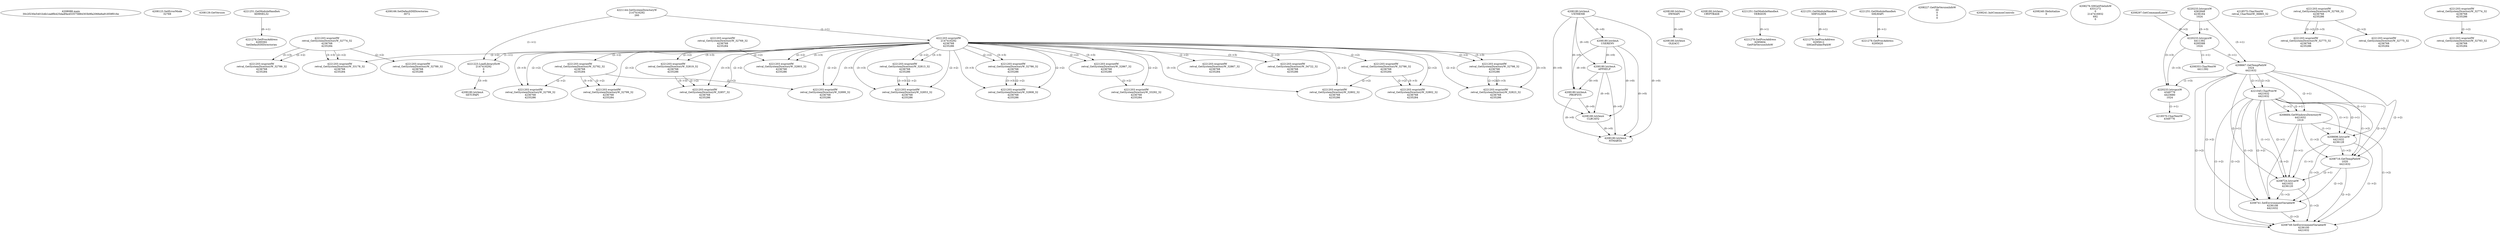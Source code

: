 // Global SCDG with merge call
digraph {
	0 [label="4208088.main
30c2f230e5401b4b1ea8fb425dadf4e453575884303b9fa2066e6a91859f016e"]
	1 [label="4208123.SetErrorMode
32769"]
	2 [label="4208129.GetVersion
"]
	3 [label="4221251.GetModuleHandleA
KERNEL32"]
	4 [label="4221278.GetProcAddress
6295592
SetDefaultDllDirectories"]
	3 -> 4 [label="(0-->1)"]
	5 [label="4208166.SetDefaultDllDirectories
3072"]
	6 [label="4221144.GetSystemDirectoryW
2147416292
260"]
	7 [label="4221203.wsprintfW
2147416292
4236768
4235286"]
	6 -> 7 [label="(1-->1)"]
	8 [label="4221223.LoadLibraryExW
2147416292
0
8"]
	6 -> 8 [label="(1-->1)"]
	7 -> 8 [label="(1-->1)"]
	9 [label="4208180.lstrlenA
UXTHEME"]
	10 [label="4208180.lstrlenA
USERENV"]
	9 -> 10 [label="(0-->0)"]
	11 [label="4208180.lstrlenA
SETUPAPI"]
	8 -> 11 [label="(3-->0)"]
	12 [label="4208180.lstrlenA
APPHELP"]
	9 -> 12 [label="(0-->0)"]
	10 -> 12 [label="(0-->0)"]
	13 [label="4208180.lstrlenA
PROPSYS"]
	9 -> 13 [label="(0-->0)"]
	10 -> 13 [label="(0-->0)"]
	12 -> 13 [label="(0-->0)"]
	14 [label="4208180.lstrlenA
DWMAPI"]
	15 [label="4221203.wsprintfW
retval_GetSystemDirectoryW_32867_32
4236768
4235286"]
	7 -> 15 [label="(2-->2)"]
	7 -> 15 [label="(3-->3)"]
	16 [label="4208180.lstrlenA
CRYPTBASE"]
	17 [label="4208180.lstrlenA
OLEACC"]
	14 -> 17 [label="(0-->0)"]
	18 [label="4208180.lstrlenA
CLBCATQ"]
	9 -> 18 [label="(0-->0)"]
	10 -> 18 [label="(0-->0)"]
	12 -> 18 [label="(0-->0)"]
	13 -> 18 [label="(0-->0)"]
	19 [label="4221203.wsprintfW
retval_GetSystemDirectoryW_33292_32
4236768
4235284"]
	7 -> 19 [label="(2-->2)"]
	15 -> 19 [label="(2-->2)"]
	20 [label="4208180.lstrlenA
NTMARTA"]
	9 -> 20 [label="(0-->0)"]
	10 -> 20 [label="(0-->0)"]
	12 -> 20 [label="(0-->0)"]
	13 -> 20 [label="(0-->0)"]
	18 -> 20 [label="(0-->0)"]
	21 [label="4221251.GetModuleHandleA
VERSION"]
	22 [label="4221278.GetProcAddress
6295604
GetFileVersionInfoW"]
	21 -> 22 [label="(0-->1)"]
	23 [label="4221251.GetModuleHandleA
SHFOLDER"]
	24 [label="4221278.GetProcAddress
6295612
SHGetFolderPathW"]
	23 -> 24 [label="(0-->1)"]
	25 [label="4221251.GetModuleHandleA
SHLWAPI"]
	26 [label="4221278.GetProcAddress
6295620
"]
	25 -> 26 [label="(0-->1)"]
	27 [label="4208227.GetFileVersionInfoW
30
0
0
0"]
	28 [label="4208241.InitCommonControls
"]
	29 [label="4208248.OleInitialize
0"]
	30 [label="4208276.SHGetFileInfoW
4331272
0
2147416932
692
0"]
	31 [label="4220233.lstrcpynW
4362848
4236164
1024"]
	32 [label="4208297.GetCommandLineW
"]
	33 [label="4221203.wsprintfW
retval_GetSystemDirectoryW_32774_32
4236768
4235284"]
	34 [label="4221203.wsprintfW
retval_GetSystemDirectoryW_33178_32
4236768
4235284"]
	7 -> 34 [label="(2-->2)"]
	33 -> 34 [label="(2-->2)"]
	33 -> 34 [label="(3-->3)"]
	35 [label="4220233.lstrcpynW
4411392
6295588
1024"]
	32 -> 35 [label="(0-->2)"]
	31 -> 35 [label="(3-->3)"]
	36 [label="4208353.CharNextW
4411392"]
	35 -> 36 [label="(1-->1)"]
	37 [label="4208667.GetTempPathW
1024
4421632"]
	31 -> 37 [label="(3-->1)"]
	35 -> 37 [label="(3-->1)"]
	38 [label="4221045.CharPrevW
4421632
4421632"]
	37 -> 38 [label="(2-->1)"]
	37 -> 38 [label="(2-->2)"]
	39 [label="4208684.GetWindowsDirectoryW
4421632
1019"]
	37 -> 39 [label="(2-->1)"]
	38 -> 39 [label="(1-->1)"]
	38 -> 39 [label="(2-->1)"]
	40 [label="4208696.lstrcatW
4421632
4236128"]
	37 -> 40 [label="(2-->1)"]
	38 -> 40 [label="(1-->1)"]
	38 -> 40 [label="(2-->1)"]
	39 -> 40 [label="(1-->1)"]
	41 [label="4208716.GetTempPathW
1020
4421632"]
	37 -> 41 [label="(2-->2)"]
	38 -> 41 [label="(1-->2)"]
	38 -> 41 [label="(2-->2)"]
	39 -> 41 [label="(1-->2)"]
	40 -> 41 [label="(1-->2)"]
	42 [label="4208724.lstrcatW
4421632
4236120"]
	37 -> 42 [label="(2-->1)"]
	38 -> 42 [label="(1-->1)"]
	38 -> 42 [label="(2-->1)"]
	39 -> 42 [label="(1-->1)"]
	40 -> 42 [label="(1-->1)"]
	41 -> 42 [label="(2-->1)"]
	43 [label="4208741.SetEnvironmentVariableW
4236108
4421632"]
	37 -> 43 [label="(2-->2)"]
	38 -> 43 [label="(1-->2)"]
	38 -> 43 [label="(2-->2)"]
	39 -> 43 [label="(1-->2)"]
	40 -> 43 [label="(1-->2)"]
	41 -> 43 [label="(2-->2)"]
	42 -> 43 [label="(1-->2)"]
	44 [label="4208749.SetEnvironmentVariableW
4236100
4421632"]
	37 -> 44 [label="(2-->2)"]
	38 -> 44 [label="(1-->2)"]
	38 -> 44 [label="(2-->2)"]
	39 -> 44 [label="(1-->2)"]
	40 -> 44 [label="(1-->2)"]
	41 -> 44 [label="(2-->2)"]
	42 -> 44 [label="(1-->2)"]
	43 -> 44 [label="(2-->2)"]
	45 [label="4220233.lstrcpynW
4349776
4423680
1024"]
	31 -> 45 [label="(3-->3)"]
	35 -> 45 [label="(3-->3)"]
	37 -> 45 [label="(1-->3)"]
	46 [label="4218570.CharNextW
4349776"]
	45 -> 46 [label="(1-->1)"]
	47 [label="4218575.CharNextW
retval_CharNextW_36865_32"]
	48 [label="4221203.wsprintfW
retval_GetSystemDirectoryW_32819_32
4236768
4235286"]
	7 -> 48 [label="(2-->2)"]
	7 -> 48 [label="(3-->3)"]
	49 [label="4221203.wsprintfW
retval_GetSystemDirectoryW_32857_32
4236768
4235286"]
	7 -> 49 [label="(2-->2)"]
	48 -> 49 [label="(2-->2)"]
	7 -> 49 [label="(3-->3)"]
	48 -> 49 [label="(3-->3)"]
	50 [label="4221203.wsprintfW
retval_GetSystemDirectoryW_32867_32
4236768
4235284"]
	7 -> 50 [label="(2-->2)"]
	51 [label="4221203.wsprintfW
retval_GetSystemDirectoryW_34722_32
4236768
4235286"]
	7 -> 51 [label="(2-->2)"]
	7 -> 51 [label="(3-->3)"]
	52 [label="4221203.wsprintfW
retval_GetSystemDirectoryW_32769_32
4236768
4235286"]
	53 [label="4221203.wsprintfW
retval_GetSystemDirectoryW_32775_32
4236768
4235286"]
	52 -> 53 [label="(2-->2)"]
	52 -> 53 [label="(3-->3)"]
	54 [label="4221203.wsprintfW
retval_GetSystemDirectoryW_32789_32
4236768
4235284"]
	33 -> 54 [label="(2-->2)"]
	33 -> 54 [label="(3-->3)"]
	55 [label="4221203.wsprintfW
retval_GetSystemDirectoryW_32775_32
4236768
4235284"]
	52 -> 55 [label="(2-->2)"]
	56 [label="4221203.wsprintfW
retval_GetSystemDirectoryW_32774_32
4236768
4235286"]
	57 [label="4221203.wsprintfW
retval_GetSystemDirectoryW_32783_32
4236768
4235284"]
	56 -> 57 [label="(2-->2)"]
	58 [label="4221203.wsprintfW
retval_GetSystemDirectoryW_32786_32
4236768
4235284"]
	7 -> 58 [label="(2-->2)"]
	59 [label="4221203.wsprintfW
retval_GetSystemDirectoryW_32802_32
4236768
4235286"]
	7 -> 59 [label="(2-->2)"]
	58 -> 59 [label="(2-->2)"]
	7 -> 59 [label="(3-->3)"]
	60 [label="4221203.wsprintfW
retval_GetSystemDirectoryW_32798_32
4236768
4235286"]
	7 -> 60 [label="(2-->2)"]
	7 -> 60 [label="(3-->3)"]
	61 [label="4221203.wsprintfW
retval_GetSystemDirectoryW_32823_32
4236768
4235286"]
	7 -> 61 [label="(2-->2)"]
	60 -> 61 [label="(2-->2)"]
	7 -> 61 [label="(3-->3)"]
	60 -> 61 [label="(3-->3)"]
	62 [label="4221203.wsprintfW
retval_GetSystemDirectoryW_32782_32
4236768
4235284"]
	7 -> 62 [label="(2-->2)"]
	63 [label="4221203.wsprintfW
retval_GetSystemDirectoryW_32799_32
4236768
4235286"]
	7 -> 63 [label="(2-->2)"]
	62 -> 63 [label="(2-->2)"]
	7 -> 63 [label="(3-->3)"]
	64 [label="4221203.wsprintfW
retval_GetSystemDirectoryW_32789_32
4236768
4235286"]
	33 -> 64 [label="(2-->2)"]
	65 [label="4221203.wsprintfW
retval_GetSystemDirectoryW_32799_32
4236768
4235284"]
	7 -> 65 [label="(2-->2)"]
	62 -> 65 [label="(2-->2)"]
	62 -> 65 [label="(3-->3)"]
	66 [label="4221203.wsprintfW
retval_GetSystemDirectoryW_32769_32
4236768
4235284"]
	67 [label="4221203.wsprintfW
retval_GetSystemDirectoryW_32803_32
4236768
4235286"]
	7 -> 67 [label="(2-->2)"]
	66 -> 67 [label="(2-->2)"]
	7 -> 67 [label="(3-->3)"]
	68 [label="4221203.wsprintfW
retval_GetSystemDirectoryW_32813_32
4236768
4235286"]
	7 -> 68 [label="(2-->2)"]
	7 -> 68 [label="(3-->3)"]
	69 [label="4221203.wsprintfW
retval_GetSystemDirectoryW_32853_32
4236768
4235286"]
	7 -> 69 [label="(2-->2)"]
	68 -> 69 [label="(2-->2)"]
	7 -> 69 [label="(3-->3)"]
	68 -> 69 [label="(3-->3)"]
	70 [label="4221203.wsprintfW
retval_GetSystemDirectoryW_32802_32
4236768
4235284"]
	7 -> 70 [label="(2-->2)"]
	58 -> 70 [label="(2-->2)"]
	58 -> 70 [label="(3-->3)"]
	71 [label="4221203.wsprintfW
retval_GetSystemDirectoryW_32786_32
4236768
4235286"]
	7 -> 71 [label="(2-->2)"]
	7 -> 71 [label="(3-->3)"]
	72 [label="4221203.wsprintfW
retval_GetSystemDirectoryW_32808_32
4236768
4235286"]
	7 -> 72 [label="(2-->2)"]
	71 -> 72 [label="(2-->2)"]
	7 -> 72 [label="(3-->3)"]
	71 -> 72 [label="(3-->3)"]
	73 [label="4221203.wsprintfW
retval_GetSystemDirectoryW_32899_32
4236768
4235286"]
	7 -> 73 [label="(2-->2)"]
	62 -> 73 [label="(2-->2)"]
	7 -> 73 [label="(3-->3)"]
}

